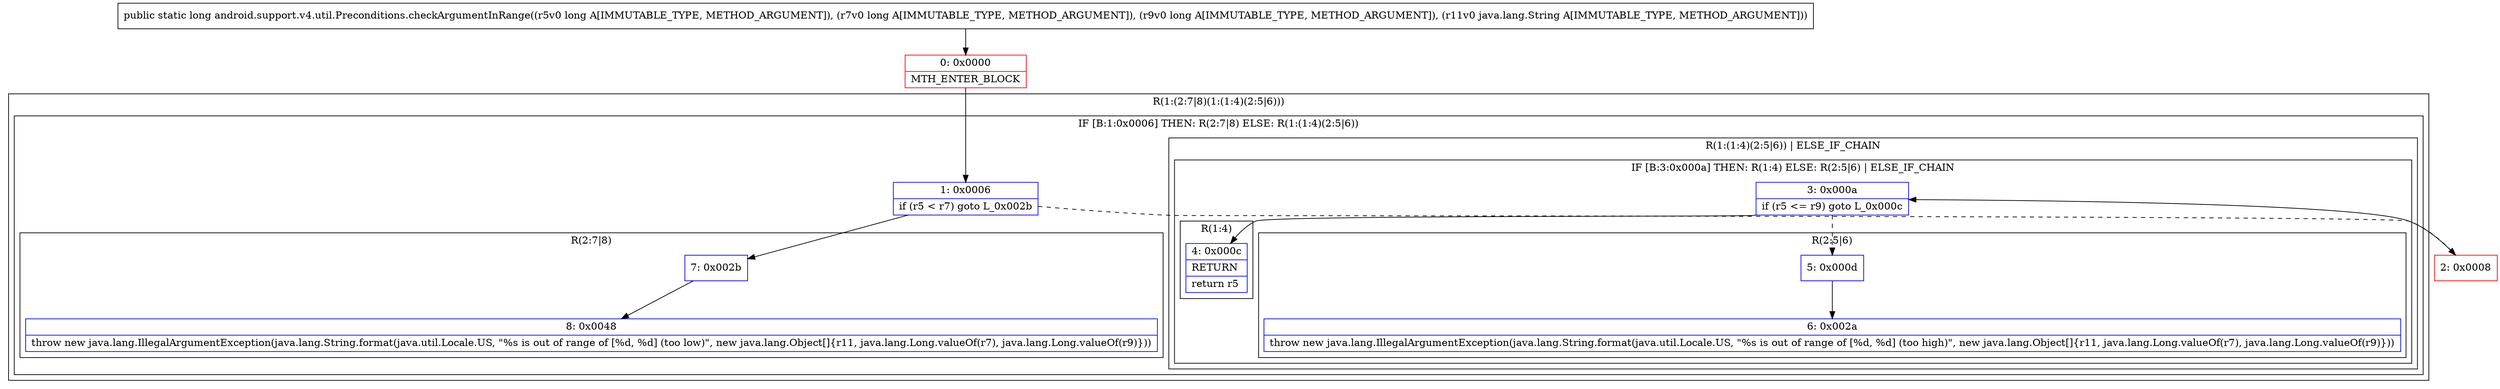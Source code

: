 digraph "CFG forandroid.support.v4.util.Preconditions.checkArgumentInRange(JJJLjava\/lang\/String;)J" {
subgraph cluster_Region_1783321066 {
label = "R(1:(2:7|8)(1:(1:4)(2:5|6)))";
node [shape=record,color=blue];
subgraph cluster_IfRegion_236739479 {
label = "IF [B:1:0x0006] THEN: R(2:7|8) ELSE: R(1:(1:4)(2:5|6))";
node [shape=record,color=blue];
Node_1 [shape=record,label="{1\:\ 0x0006|if (r5 \< r7) goto L_0x002b\l}"];
subgraph cluster_Region_1277909744 {
label = "R(2:7|8)";
node [shape=record,color=blue];
Node_7 [shape=record,label="{7\:\ 0x002b}"];
Node_8 [shape=record,label="{8\:\ 0x0048|throw new java.lang.IllegalArgumentException(java.lang.String.format(java.util.Locale.US, \"%s is out of range of [%d, %d] (too low)\", new java.lang.Object[]\{r11, java.lang.Long.valueOf(r7), java.lang.Long.valueOf(r9)\}))\l}"];
}
subgraph cluster_Region_150020672 {
label = "R(1:(1:4)(2:5|6)) | ELSE_IF_CHAIN\l";
node [shape=record,color=blue];
subgraph cluster_IfRegion_948299445 {
label = "IF [B:3:0x000a] THEN: R(1:4) ELSE: R(2:5|6) | ELSE_IF_CHAIN\l";
node [shape=record,color=blue];
Node_3 [shape=record,label="{3\:\ 0x000a|if (r5 \<= r9) goto L_0x000c\l}"];
subgraph cluster_Region_1412027089 {
label = "R(1:4)";
node [shape=record,color=blue];
Node_4 [shape=record,label="{4\:\ 0x000c|RETURN\l|return r5\l}"];
}
subgraph cluster_Region_1120136830 {
label = "R(2:5|6)";
node [shape=record,color=blue];
Node_5 [shape=record,label="{5\:\ 0x000d}"];
Node_6 [shape=record,label="{6\:\ 0x002a|throw new java.lang.IllegalArgumentException(java.lang.String.format(java.util.Locale.US, \"%s is out of range of [%d, %d] (too high)\", new java.lang.Object[]\{r11, java.lang.Long.valueOf(r7), java.lang.Long.valueOf(r9)\}))\l}"];
}
}
}
}
}
Node_0 [shape=record,color=red,label="{0\:\ 0x0000|MTH_ENTER_BLOCK\l}"];
Node_2 [shape=record,color=red,label="{2\:\ 0x0008}"];
MethodNode[shape=record,label="{public static long android.support.v4.util.Preconditions.checkArgumentInRange((r5v0 long A[IMMUTABLE_TYPE, METHOD_ARGUMENT]), (r7v0 long A[IMMUTABLE_TYPE, METHOD_ARGUMENT]), (r9v0 long A[IMMUTABLE_TYPE, METHOD_ARGUMENT]), (r11v0 java.lang.String A[IMMUTABLE_TYPE, METHOD_ARGUMENT])) }"];
MethodNode -> Node_0;
Node_1 -> Node_2[style=dashed];
Node_1 -> Node_7;
Node_7 -> Node_8;
Node_3 -> Node_4;
Node_3 -> Node_5[style=dashed];
Node_5 -> Node_6;
Node_0 -> Node_1;
Node_2 -> Node_3;
}

